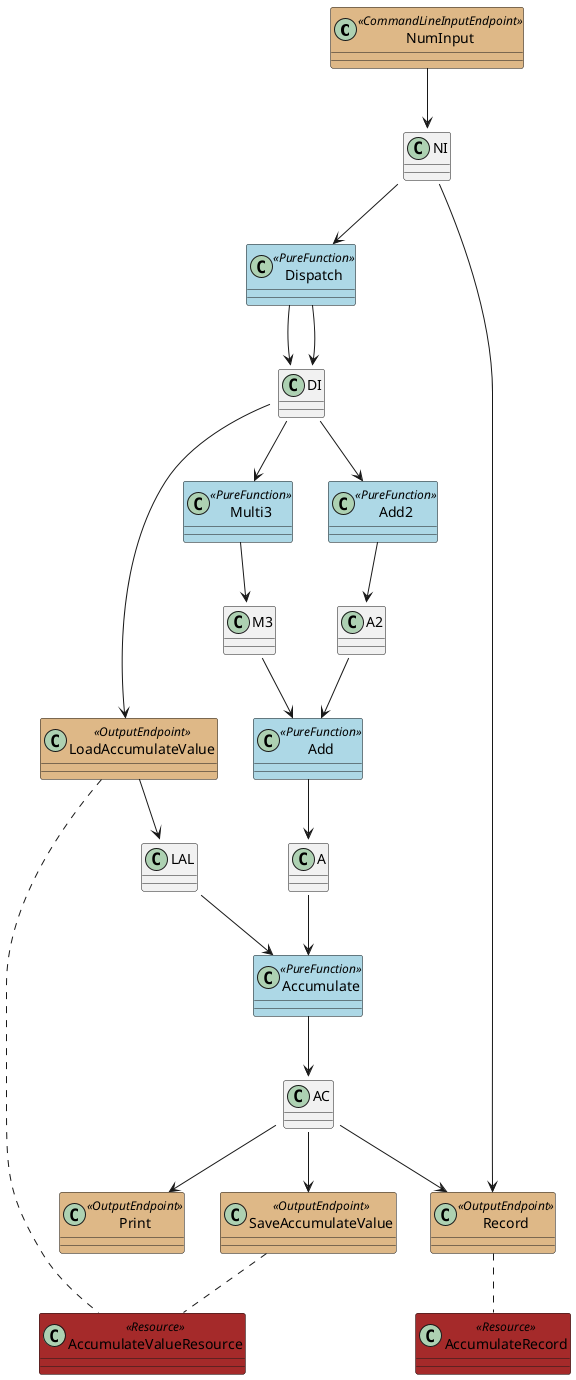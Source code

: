 
@startuml

skinparam class {
	BackgroundColor<<CommandLineInputEndpoint>> BurlyWood
    BackgroundColor<<CommandLineArgsInputEndpoint>> BurlyWood
    BackgroundColor<<AliyunHttpInputEndpoint>> BurlyWood
    BackgroundColor<<OutputEndpoint>> BurlyWood
    BackgroundColor<<PureFunction>> LightBlue
    BackgroundColor<<AlternativePath>> Crimson
    BackgroundColor<<Resource>> Brown
}

class NumInput <<CommandLineInputEndpoint>>
class Add2 <<PureFunction>>
class Add <<PureFunction>>
class Print <<OutputEndpoint>>
class Multi3 <<PureFunction>>
class Accumulate <<PureFunction>>
class LoadAccumulateValue <<OutputEndpoint>>
class SaveAccumulateValue <<OutputEndpoint>>
class AccumulateValueResource <<Resource>>
class Dispatch <<PureFunction>>
class Record <<OutputEndpoint>>
class AccumulateRecord <<Resource>>

LoadAccumulateValue .. AccumulateValueResource
SaveAccumulateValue .. AccumulateValueResource
NumInput --> NI::Integer
NI::Integer --> Record
Record .. AccumulateRecord
NI::Integer --> Dispatch
Dispatch --> DI::Integer
Dispatch --> DI::Unit
DI::Unit --> LoadAccumulateValue
LoadAccumulateValue --> LAL::Integer
LAL::Integer --> Accumulate
DI::Integer --> Add2
DI::Integer --> Multi3
Add2 --> A2::Integer
A2::Integer --> Add
Multi3 --> M3::Integer
M3::Integer --> Add
Add --> A::Integer
A::Integer --> Accumulate
Accumulate --> AC::Integer
AC::Integer --> Print
AC::Integer --> SaveAccumulateValue
AC::Integer --> Record
@enduml
